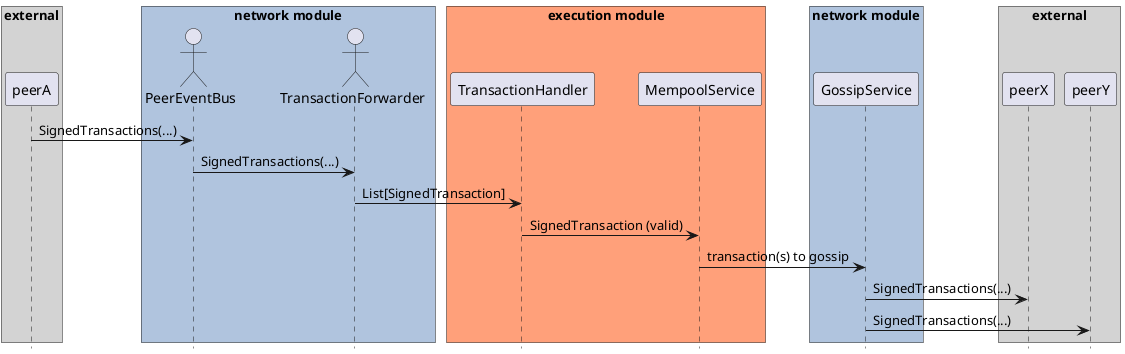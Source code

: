 @startuml mempool
hide footbox

box "external" #LightGrey
participant peerA
end box

box "network module" #LightSteelBlue
actor PeerEventBus
actor TransactionForwarder
peerA -> PeerEventBus: SignedTransactions(...)
PeerEventBus -> TransactionForwarder: SignedTransactions(...)
end box


box "execution module" #LightSalmon
TransactionForwarder -> TransactionHandler: List[SignedTransaction]

TransactionHandler -> MempoolService: SignedTransaction (valid)
end box

box "network module" #LightSteelBlue
MempoolService -> GossipService: transaction(s) to gossip
end box

box "external" #LightGrey
GossipService -> peerX: SignedTransactions(...)
GossipService -> peerY: SignedTransactions(...)
end box
@enduml
